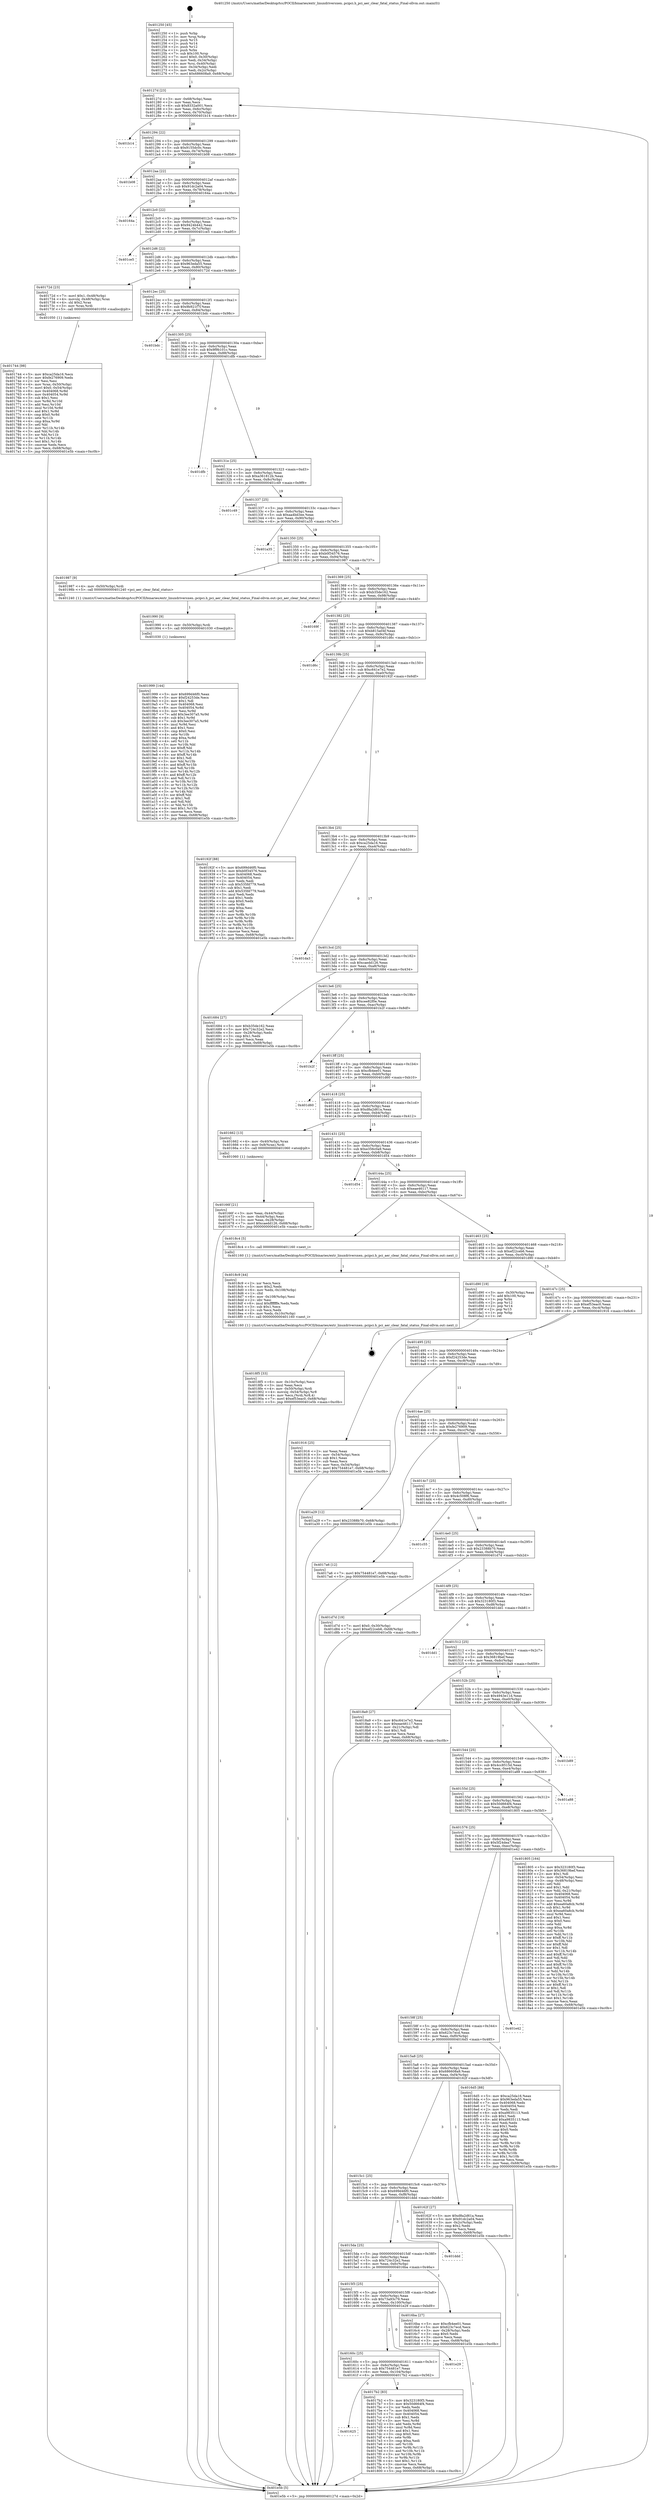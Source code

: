 digraph "0x401250" {
  label = "0x401250 (/mnt/c/Users/mathe/Desktop/tcc/POCII/binaries/extr_linuxdriversxen..pcipci.h_pci_aer_clear_fatal_status_Final-ollvm.out::main(0))"
  labelloc = "t"
  node[shape=record]

  Entry [label="",width=0.3,height=0.3,shape=circle,fillcolor=black,style=filled]
  "0x40127d" [label="{
     0x40127d [23]\l
     | [instrs]\l
     &nbsp;&nbsp;0x40127d \<+3\>: mov -0x68(%rbp),%eax\l
     &nbsp;&nbsp;0x401280 \<+2\>: mov %eax,%ecx\l
     &nbsp;&nbsp;0x401282 \<+6\>: sub $0x8332a001,%ecx\l
     &nbsp;&nbsp;0x401288 \<+3\>: mov %eax,-0x6c(%rbp)\l
     &nbsp;&nbsp;0x40128b \<+3\>: mov %ecx,-0x70(%rbp)\l
     &nbsp;&nbsp;0x40128e \<+6\>: je 0000000000401b14 \<main+0x8c4\>\l
  }"]
  "0x401b14" [label="{
     0x401b14\l
  }", style=dashed]
  "0x401294" [label="{
     0x401294 [22]\l
     | [instrs]\l
     &nbsp;&nbsp;0x401294 \<+5\>: jmp 0000000000401299 \<main+0x49\>\l
     &nbsp;&nbsp;0x401299 \<+3\>: mov -0x6c(%rbp),%eax\l
     &nbsp;&nbsp;0x40129c \<+5\>: sub $0x9155dc0c,%eax\l
     &nbsp;&nbsp;0x4012a1 \<+3\>: mov %eax,-0x74(%rbp)\l
     &nbsp;&nbsp;0x4012a4 \<+6\>: je 0000000000401b08 \<main+0x8b8\>\l
  }"]
  Exit [label="",width=0.3,height=0.3,shape=circle,fillcolor=black,style=filled,peripheries=2]
  "0x401b08" [label="{
     0x401b08\l
  }", style=dashed]
  "0x4012aa" [label="{
     0x4012aa [22]\l
     | [instrs]\l
     &nbsp;&nbsp;0x4012aa \<+5\>: jmp 00000000004012af \<main+0x5f\>\l
     &nbsp;&nbsp;0x4012af \<+3\>: mov -0x6c(%rbp),%eax\l
     &nbsp;&nbsp;0x4012b2 \<+5\>: sub $0x91dc2a04,%eax\l
     &nbsp;&nbsp;0x4012b7 \<+3\>: mov %eax,-0x78(%rbp)\l
     &nbsp;&nbsp;0x4012ba \<+6\>: je 000000000040164a \<main+0x3fa\>\l
  }"]
  "0x401999" [label="{
     0x401999 [144]\l
     | [instrs]\l
     &nbsp;&nbsp;0x401999 \<+5\>: mov $0x699d46f0,%eax\l
     &nbsp;&nbsp;0x40199e \<+5\>: mov $0xf24253de,%ecx\l
     &nbsp;&nbsp;0x4019a3 \<+2\>: mov $0x1,%dl\l
     &nbsp;&nbsp;0x4019a5 \<+7\>: mov 0x404068,%esi\l
     &nbsp;&nbsp;0x4019ac \<+8\>: mov 0x404054,%r8d\l
     &nbsp;&nbsp;0x4019b4 \<+3\>: mov %esi,%r9d\l
     &nbsp;&nbsp;0x4019b7 \<+7\>: add $0x3ee307a5,%r9d\l
     &nbsp;&nbsp;0x4019be \<+4\>: sub $0x1,%r9d\l
     &nbsp;&nbsp;0x4019c2 \<+7\>: sub $0x3ee307a5,%r9d\l
     &nbsp;&nbsp;0x4019c9 \<+4\>: imul %r9d,%esi\l
     &nbsp;&nbsp;0x4019cd \<+3\>: and $0x1,%esi\l
     &nbsp;&nbsp;0x4019d0 \<+3\>: cmp $0x0,%esi\l
     &nbsp;&nbsp;0x4019d3 \<+4\>: sete %r10b\l
     &nbsp;&nbsp;0x4019d7 \<+4\>: cmp $0xa,%r8d\l
     &nbsp;&nbsp;0x4019db \<+4\>: setl %r11b\l
     &nbsp;&nbsp;0x4019df \<+3\>: mov %r10b,%bl\l
     &nbsp;&nbsp;0x4019e2 \<+3\>: xor $0xff,%bl\l
     &nbsp;&nbsp;0x4019e5 \<+3\>: mov %r11b,%r14b\l
     &nbsp;&nbsp;0x4019e8 \<+4\>: xor $0xff,%r14b\l
     &nbsp;&nbsp;0x4019ec \<+3\>: xor $0x1,%dl\l
     &nbsp;&nbsp;0x4019ef \<+3\>: mov %bl,%r15b\l
     &nbsp;&nbsp;0x4019f2 \<+4\>: and $0xff,%r15b\l
     &nbsp;&nbsp;0x4019f6 \<+3\>: and %dl,%r10b\l
     &nbsp;&nbsp;0x4019f9 \<+3\>: mov %r14b,%r12b\l
     &nbsp;&nbsp;0x4019fc \<+4\>: and $0xff,%r12b\l
     &nbsp;&nbsp;0x401a00 \<+3\>: and %dl,%r11b\l
     &nbsp;&nbsp;0x401a03 \<+3\>: or %r10b,%r15b\l
     &nbsp;&nbsp;0x401a06 \<+3\>: or %r11b,%r12b\l
     &nbsp;&nbsp;0x401a09 \<+3\>: xor %r12b,%r15b\l
     &nbsp;&nbsp;0x401a0c \<+3\>: or %r14b,%bl\l
     &nbsp;&nbsp;0x401a0f \<+3\>: xor $0xff,%bl\l
     &nbsp;&nbsp;0x401a12 \<+3\>: or $0x1,%dl\l
     &nbsp;&nbsp;0x401a15 \<+2\>: and %dl,%bl\l
     &nbsp;&nbsp;0x401a17 \<+3\>: or %bl,%r15b\l
     &nbsp;&nbsp;0x401a1a \<+4\>: test $0x1,%r15b\l
     &nbsp;&nbsp;0x401a1e \<+3\>: cmovne %ecx,%eax\l
     &nbsp;&nbsp;0x401a21 \<+3\>: mov %eax,-0x68(%rbp)\l
     &nbsp;&nbsp;0x401a24 \<+5\>: jmp 0000000000401e5b \<main+0xc0b\>\l
  }"]
  "0x40164a" [label="{
     0x40164a\l
  }", style=dashed]
  "0x4012c0" [label="{
     0x4012c0 [22]\l
     | [instrs]\l
     &nbsp;&nbsp;0x4012c0 \<+5\>: jmp 00000000004012c5 \<main+0x75\>\l
     &nbsp;&nbsp;0x4012c5 \<+3\>: mov -0x6c(%rbp),%eax\l
     &nbsp;&nbsp;0x4012c8 \<+5\>: sub $0x9424b442,%eax\l
     &nbsp;&nbsp;0x4012cd \<+3\>: mov %eax,-0x7c(%rbp)\l
     &nbsp;&nbsp;0x4012d0 \<+6\>: je 0000000000401ce5 \<main+0xa95\>\l
  }"]
  "0x401990" [label="{
     0x401990 [9]\l
     | [instrs]\l
     &nbsp;&nbsp;0x401990 \<+4\>: mov -0x50(%rbp),%rdi\l
     &nbsp;&nbsp;0x401994 \<+5\>: call 0000000000401030 \<free@plt\>\l
     | [calls]\l
     &nbsp;&nbsp;0x401030 \{1\} (unknown)\l
  }"]
  "0x401ce5" [label="{
     0x401ce5\l
  }", style=dashed]
  "0x4012d6" [label="{
     0x4012d6 [22]\l
     | [instrs]\l
     &nbsp;&nbsp;0x4012d6 \<+5\>: jmp 00000000004012db \<main+0x8b\>\l
     &nbsp;&nbsp;0x4012db \<+3\>: mov -0x6c(%rbp),%eax\l
     &nbsp;&nbsp;0x4012de \<+5\>: sub $0x963eda55,%eax\l
     &nbsp;&nbsp;0x4012e3 \<+3\>: mov %eax,-0x80(%rbp)\l
     &nbsp;&nbsp;0x4012e6 \<+6\>: je 000000000040172d \<main+0x4dd\>\l
  }"]
  "0x4018f5" [label="{
     0x4018f5 [33]\l
     | [instrs]\l
     &nbsp;&nbsp;0x4018f5 \<+6\>: mov -0x10c(%rbp),%ecx\l
     &nbsp;&nbsp;0x4018fb \<+3\>: imul %eax,%ecx\l
     &nbsp;&nbsp;0x4018fe \<+4\>: mov -0x50(%rbp),%rdi\l
     &nbsp;&nbsp;0x401902 \<+4\>: movslq -0x54(%rbp),%r8\l
     &nbsp;&nbsp;0x401906 \<+4\>: mov %ecx,(%rdi,%r8,4)\l
     &nbsp;&nbsp;0x40190a \<+7\>: movl $0xef53eac0,-0x68(%rbp)\l
     &nbsp;&nbsp;0x401911 \<+5\>: jmp 0000000000401e5b \<main+0xc0b\>\l
  }"]
  "0x40172d" [label="{
     0x40172d [23]\l
     | [instrs]\l
     &nbsp;&nbsp;0x40172d \<+7\>: movl $0x1,-0x48(%rbp)\l
     &nbsp;&nbsp;0x401734 \<+4\>: movslq -0x48(%rbp),%rax\l
     &nbsp;&nbsp;0x401738 \<+4\>: shl $0x2,%rax\l
     &nbsp;&nbsp;0x40173c \<+3\>: mov %rax,%rdi\l
     &nbsp;&nbsp;0x40173f \<+5\>: call 0000000000401050 \<malloc@plt\>\l
     | [calls]\l
     &nbsp;&nbsp;0x401050 \{1\} (unknown)\l
  }"]
  "0x4012ec" [label="{
     0x4012ec [25]\l
     | [instrs]\l
     &nbsp;&nbsp;0x4012ec \<+5\>: jmp 00000000004012f1 \<main+0xa1\>\l
     &nbsp;&nbsp;0x4012f1 \<+3\>: mov -0x6c(%rbp),%eax\l
     &nbsp;&nbsp;0x4012f4 \<+5\>: sub $0x9b921f7f,%eax\l
     &nbsp;&nbsp;0x4012f9 \<+6\>: mov %eax,-0x84(%rbp)\l
     &nbsp;&nbsp;0x4012ff \<+6\>: je 0000000000401bdc \<main+0x98c\>\l
  }"]
  "0x4018c9" [label="{
     0x4018c9 [44]\l
     | [instrs]\l
     &nbsp;&nbsp;0x4018c9 \<+2\>: xor %ecx,%ecx\l
     &nbsp;&nbsp;0x4018cb \<+5\>: mov $0x2,%edx\l
     &nbsp;&nbsp;0x4018d0 \<+6\>: mov %edx,-0x108(%rbp)\l
     &nbsp;&nbsp;0x4018d6 \<+1\>: cltd\l
     &nbsp;&nbsp;0x4018d7 \<+6\>: mov -0x108(%rbp),%esi\l
     &nbsp;&nbsp;0x4018dd \<+2\>: idiv %esi\l
     &nbsp;&nbsp;0x4018df \<+6\>: imul $0xfffffffe,%edx,%edx\l
     &nbsp;&nbsp;0x4018e5 \<+3\>: sub $0x1,%ecx\l
     &nbsp;&nbsp;0x4018e8 \<+2\>: sub %ecx,%edx\l
     &nbsp;&nbsp;0x4018ea \<+6\>: mov %edx,-0x10c(%rbp)\l
     &nbsp;&nbsp;0x4018f0 \<+5\>: call 0000000000401160 \<next_i\>\l
     | [calls]\l
     &nbsp;&nbsp;0x401160 \{1\} (/mnt/c/Users/mathe/Desktop/tcc/POCII/binaries/extr_linuxdriversxen..pcipci.h_pci_aer_clear_fatal_status_Final-ollvm.out::next_i)\l
  }"]
  "0x401bdc" [label="{
     0x401bdc\l
  }", style=dashed]
  "0x401305" [label="{
     0x401305 [25]\l
     | [instrs]\l
     &nbsp;&nbsp;0x401305 \<+5\>: jmp 000000000040130a \<main+0xba\>\l
     &nbsp;&nbsp;0x40130a \<+3\>: mov -0x6c(%rbp),%eax\l
     &nbsp;&nbsp;0x40130d \<+5\>: sub $0x9f9b101c,%eax\l
     &nbsp;&nbsp;0x401312 \<+6\>: mov %eax,-0x88(%rbp)\l
     &nbsp;&nbsp;0x401318 \<+6\>: je 0000000000401dfb \<main+0xbab\>\l
  }"]
  "0x401625" [label="{
     0x401625\l
  }", style=dashed]
  "0x401dfb" [label="{
     0x401dfb\l
  }", style=dashed]
  "0x40131e" [label="{
     0x40131e [25]\l
     | [instrs]\l
     &nbsp;&nbsp;0x40131e \<+5\>: jmp 0000000000401323 \<main+0xd3\>\l
     &nbsp;&nbsp;0x401323 \<+3\>: mov -0x6c(%rbp),%eax\l
     &nbsp;&nbsp;0x401326 \<+5\>: sub $0xa361812b,%eax\l
     &nbsp;&nbsp;0x40132b \<+6\>: mov %eax,-0x8c(%rbp)\l
     &nbsp;&nbsp;0x401331 \<+6\>: je 0000000000401c49 \<main+0x9f9\>\l
  }"]
  "0x4017b2" [label="{
     0x4017b2 [83]\l
     | [instrs]\l
     &nbsp;&nbsp;0x4017b2 \<+5\>: mov $0x323180f3,%eax\l
     &nbsp;&nbsp;0x4017b7 \<+5\>: mov $0x50d664f4,%ecx\l
     &nbsp;&nbsp;0x4017bc \<+2\>: xor %edx,%edx\l
     &nbsp;&nbsp;0x4017be \<+7\>: mov 0x404068,%esi\l
     &nbsp;&nbsp;0x4017c5 \<+7\>: mov 0x404054,%edi\l
     &nbsp;&nbsp;0x4017cc \<+3\>: sub $0x1,%edx\l
     &nbsp;&nbsp;0x4017cf \<+3\>: mov %esi,%r8d\l
     &nbsp;&nbsp;0x4017d2 \<+3\>: add %edx,%r8d\l
     &nbsp;&nbsp;0x4017d5 \<+4\>: imul %r8d,%esi\l
     &nbsp;&nbsp;0x4017d9 \<+3\>: and $0x1,%esi\l
     &nbsp;&nbsp;0x4017dc \<+3\>: cmp $0x0,%esi\l
     &nbsp;&nbsp;0x4017df \<+4\>: sete %r9b\l
     &nbsp;&nbsp;0x4017e3 \<+3\>: cmp $0xa,%edi\l
     &nbsp;&nbsp;0x4017e6 \<+4\>: setl %r10b\l
     &nbsp;&nbsp;0x4017ea \<+3\>: mov %r9b,%r11b\l
     &nbsp;&nbsp;0x4017ed \<+3\>: and %r10b,%r11b\l
     &nbsp;&nbsp;0x4017f0 \<+3\>: xor %r10b,%r9b\l
     &nbsp;&nbsp;0x4017f3 \<+3\>: or %r9b,%r11b\l
     &nbsp;&nbsp;0x4017f6 \<+4\>: test $0x1,%r11b\l
     &nbsp;&nbsp;0x4017fa \<+3\>: cmovne %ecx,%eax\l
     &nbsp;&nbsp;0x4017fd \<+3\>: mov %eax,-0x68(%rbp)\l
     &nbsp;&nbsp;0x401800 \<+5\>: jmp 0000000000401e5b \<main+0xc0b\>\l
  }"]
  "0x401c49" [label="{
     0x401c49\l
  }", style=dashed]
  "0x401337" [label="{
     0x401337 [25]\l
     | [instrs]\l
     &nbsp;&nbsp;0x401337 \<+5\>: jmp 000000000040133c \<main+0xec\>\l
     &nbsp;&nbsp;0x40133c \<+3\>: mov -0x6c(%rbp),%eax\l
     &nbsp;&nbsp;0x40133f \<+5\>: sub $0xaa4bd3ee,%eax\l
     &nbsp;&nbsp;0x401344 \<+6\>: mov %eax,-0x90(%rbp)\l
     &nbsp;&nbsp;0x40134a \<+6\>: je 0000000000401a35 \<main+0x7e5\>\l
  }"]
  "0x40160c" [label="{
     0x40160c [25]\l
     | [instrs]\l
     &nbsp;&nbsp;0x40160c \<+5\>: jmp 0000000000401611 \<main+0x3c1\>\l
     &nbsp;&nbsp;0x401611 \<+3\>: mov -0x6c(%rbp),%eax\l
     &nbsp;&nbsp;0x401614 \<+5\>: sub $0x754481e7,%eax\l
     &nbsp;&nbsp;0x401619 \<+6\>: mov %eax,-0x104(%rbp)\l
     &nbsp;&nbsp;0x40161f \<+6\>: je 00000000004017b2 \<main+0x562\>\l
  }"]
  "0x401a35" [label="{
     0x401a35\l
  }", style=dashed]
  "0x401350" [label="{
     0x401350 [25]\l
     | [instrs]\l
     &nbsp;&nbsp;0x401350 \<+5\>: jmp 0000000000401355 \<main+0x105\>\l
     &nbsp;&nbsp;0x401355 \<+3\>: mov -0x6c(%rbp),%eax\l
     &nbsp;&nbsp;0x401358 \<+5\>: sub $0xb0f34576,%eax\l
     &nbsp;&nbsp;0x40135d \<+6\>: mov %eax,-0x94(%rbp)\l
     &nbsp;&nbsp;0x401363 \<+6\>: je 0000000000401987 \<main+0x737\>\l
  }"]
  "0x401e29" [label="{
     0x401e29\l
  }", style=dashed]
  "0x401987" [label="{
     0x401987 [9]\l
     | [instrs]\l
     &nbsp;&nbsp;0x401987 \<+4\>: mov -0x50(%rbp),%rdi\l
     &nbsp;&nbsp;0x40198b \<+5\>: call 0000000000401240 \<pci_aer_clear_fatal_status\>\l
     | [calls]\l
     &nbsp;&nbsp;0x401240 \{1\} (/mnt/c/Users/mathe/Desktop/tcc/POCII/binaries/extr_linuxdriversxen..pcipci.h_pci_aer_clear_fatal_status_Final-ollvm.out::pci_aer_clear_fatal_status)\l
  }"]
  "0x401369" [label="{
     0x401369 [25]\l
     | [instrs]\l
     &nbsp;&nbsp;0x401369 \<+5\>: jmp 000000000040136e \<main+0x11e\>\l
     &nbsp;&nbsp;0x40136e \<+3\>: mov -0x6c(%rbp),%eax\l
     &nbsp;&nbsp;0x401371 \<+5\>: sub $0xb35de162,%eax\l
     &nbsp;&nbsp;0x401376 \<+6\>: mov %eax,-0x98(%rbp)\l
     &nbsp;&nbsp;0x40137c \<+6\>: je 000000000040169f \<main+0x44f\>\l
  }"]
  "0x401744" [label="{
     0x401744 [98]\l
     | [instrs]\l
     &nbsp;&nbsp;0x401744 \<+5\>: mov $0xca25da16,%ecx\l
     &nbsp;&nbsp;0x401749 \<+5\>: mov $0xfe276909,%edx\l
     &nbsp;&nbsp;0x40174e \<+2\>: xor %esi,%esi\l
     &nbsp;&nbsp;0x401750 \<+4\>: mov %rax,-0x50(%rbp)\l
     &nbsp;&nbsp;0x401754 \<+7\>: movl $0x0,-0x54(%rbp)\l
     &nbsp;&nbsp;0x40175b \<+8\>: mov 0x404068,%r8d\l
     &nbsp;&nbsp;0x401763 \<+8\>: mov 0x404054,%r9d\l
     &nbsp;&nbsp;0x40176b \<+3\>: sub $0x1,%esi\l
     &nbsp;&nbsp;0x40176e \<+3\>: mov %r8d,%r10d\l
     &nbsp;&nbsp;0x401771 \<+3\>: add %esi,%r10d\l
     &nbsp;&nbsp;0x401774 \<+4\>: imul %r10d,%r8d\l
     &nbsp;&nbsp;0x401778 \<+4\>: and $0x1,%r8d\l
     &nbsp;&nbsp;0x40177c \<+4\>: cmp $0x0,%r8d\l
     &nbsp;&nbsp;0x401780 \<+4\>: sete %r11b\l
     &nbsp;&nbsp;0x401784 \<+4\>: cmp $0xa,%r9d\l
     &nbsp;&nbsp;0x401788 \<+3\>: setl %bl\l
     &nbsp;&nbsp;0x40178b \<+3\>: mov %r11b,%r14b\l
     &nbsp;&nbsp;0x40178e \<+3\>: and %bl,%r14b\l
     &nbsp;&nbsp;0x401791 \<+3\>: xor %bl,%r11b\l
     &nbsp;&nbsp;0x401794 \<+3\>: or %r11b,%r14b\l
     &nbsp;&nbsp;0x401797 \<+4\>: test $0x1,%r14b\l
     &nbsp;&nbsp;0x40179b \<+3\>: cmovne %edx,%ecx\l
     &nbsp;&nbsp;0x40179e \<+3\>: mov %ecx,-0x68(%rbp)\l
     &nbsp;&nbsp;0x4017a1 \<+5\>: jmp 0000000000401e5b \<main+0xc0b\>\l
  }"]
  "0x40169f" [label="{
     0x40169f\l
  }", style=dashed]
  "0x401382" [label="{
     0x401382 [25]\l
     | [instrs]\l
     &nbsp;&nbsp;0x401382 \<+5\>: jmp 0000000000401387 \<main+0x137\>\l
     &nbsp;&nbsp;0x401387 \<+3\>: mov -0x6c(%rbp),%eax\l
     &nbsp;&nbsp;0x40138a \<+5\>: sub $0xb815a04f,%eax\l
     &nbsp;&nbsp;0x40138f \<+6\>: mov %eax,-0x9c(%rbp)\l
     &nbsp;&nbsp;0x401395 \<+6\>: je 0000000000401d6c \<main+0xb1c\>\l
  }"]
  "0x4015f3" [label="{
     0x4015f3 [25]\l
     | [instrs]\l
     &nbsp;&nbsp;0x4015f3 \<+5\>: jmp 00000000004015f8 \<main+0x3a8\>\l
     &nbsp;&nbsp;0x4015f8 \<+3\>: mov -0x6c(%rbp),%eax\l
     &nbsp;&nbsp;0x4015fb \<+5\>: sub $0x73a93c79,%eax\l
     &nbsp;&nbsp;0x401600 \<+6\>: mov %eax,-0x100(%rbp)\l
     &nbsp;&nbsp;0x401606 \<+6\>: je 0000000000401e29 \<main+0xbd9\>\l
  }"]
  "0x401d6c" [label="{
     0x401d6c\l
  }", style=dashed]
  "0x40139b" [label="{
     0x40139b [25]\l
     | [instrs]\l
     &nbsp;&nbsp;0x40139b \<+5\>: jmp 00000000004013a0 \<main+0x150\>\l
     &nbsp;&nbsp;0x4013a0 \<+3\>: mov -0x6c(%rbp),%eax\l
     &nbsp;&nbsp;0x4013a3 \<+5\>: sub $0xc641e7e2,%eax\l
     &nbsp;&nbsp;0x4013a8 \<+6\>: mov %eax,-0xa0(%rbp)\l
     &nbsp;&nbsp;0x4013ae \<+6\>: je 000000000040192f \<main+0x6df\>\l
  }"]
  "0x4016ba" [label="{
     0x4016ba [27]\l
     | [instrs]\l
     &nbsp;&nbsp;0x4016ba \<+5\>: mov $0xcfb4ee01,%eax\l
     &nbsp;&nbsp;0x4016bf \<+5\>: mov $0x623c7ecd,%ecx\l
     &nbsp;&nbsp;0x4016c4 \<+3\>: mov -0x28(%rbp),%edx\l
     &nbsp;&nbsp;0x4016c7 \<+3\>: cmp $0x0,%edx\l
     &nbsp;&nbsp;0x4016ca \<+3\>: cmove %ecx,%eax\l
     &nbsp;&nbsp;0x4016cd \<+3\>: mov %eax,-0x68(%rbp)\l
     &nbsp;&nbsp;0x4016d0 \<+5\>: jmp 0000000000401e5b \<main+0xc0b\>\l
  }"]
  "0x40192f" [label="{
     0x40192f [88]\l
     | [instrs]\l
     &nbsp;&nbsp;0x40192f \<+5\>: mov $0x699d46f0,%eax\l
     &nbsp;&nbsp;0x401934 \<+5\>: mov $0xb0f34576,%ecx\l
     &nbsp;&nbsp;0x401939 \<+7\>: mov 0x404068,%edx\l
     &nbsp;&nbsp;0x401940 \<+7\>: mov 0x404054,%esi\l
     &nbsp;&nbsp;0x401947 \<+2\>: mov %edx,%edi\l
     &nbsp;&nbsp;0x401949 \<+6\>: sub $0x535fd779,%edi\l
     &nbsp;&nbsp;0x40194f \<+3\>: sub $0x1,%edi\l
     &nbsp;&nbsp;0x401952 \<+6\>: add $0x535fd779,%edi\l
     &nbsp;&nbsp;0x401958 \<+3\>: imul %edi,%edx\l
     &nbsp;&nbsp;0x40195b \<+3\>: and $0x1,%edx\l
     &nbsp;&nbsp;0x40195e \<+3\>: cmp $0x0,%edx\l
     &nbsp;&nbsp;0x401961 \<+4\>: sete %r8b\l
     &nbsp;&nbsp;0x401965 \<+3\>: cmp $0xa,%esi\l
     &nbsp;&nbsp;0x401968 \<+4\>: setl %r9b\l
     &nbsp;&nbsp;0x40196c \<+3\>: mov %r8b,%r10b\l
     &nbsp;&nbsp;0x40196f \<+3\>: and %r9b,%r10b\l
     &nbsp;&nbsp;0x401972 \<+3\>: xor %r9b,%r8b\l
     &nbsp;&nbsp;0x401975 \<+3\>: or %r8b,%r10b\l
     &nbsp;&nbsp;0x401978 \<+4\>: test $0x1,%r10b\l
     &nbsp;&nbsp;0x40197c \<+3\>: cmovne %ecx,%eax\l
     &nbsp;&nbsp;0x40197f \<+3\>: mov %eax,-0x68(%rbp)\l
     &nbsp;&nbsp;0x401982 \<+5\>: jmp 0000000000401e5b \<main+0xc0b\>\l
  }"]
  "0x4013b4" [label="{
     0x4013b4 [25]\l
     | [instrs]\l
     &nbsp;&nbsp;0x4013b4 \<+5\>: jmp 00000000004013b9 \<main+0x169\>\l
     &nbsp;&nbsp;0x4013b9 \<+3\>: mov -0x6c(%rbp),%eax\l
     &nbsp;&nbsp;0x4013bc \<+5\>: sub $0xca25da16,%eax\l
     &nbsp;&nbsp;0x4013c1 \<+6\>: mov %eax,-0xa4(%rbp)\l
     &nbsp;&nbsp;0x4013c7 \<+6\>: je 0000000000401da3 \<main+0xb53\>\l
  }"]
  "0x4015da" [label="{
     0x4015da [25]\l
     | [instrs]\l
     &nbsp;&nbsp;0x4015da \<+5\>: jmp 00000000004015df \<main+0x38f\>\l
     &nbsp;&nbsp;0x4015df \<+3\>: mov -0x6c(%rbp),%eax\l
     &nbsp;&nbsp;0x4015e2 \<+5\>: sub $0x724c32e2,%eax\l
     &nbsp;&nbsp;0x4015e7 \<+6\>: mov %eax,-0xfc(%rbp)\l
     &nbsp;&nbsp;0x4015ed \<+6\>: je 00000000004016ba \<main+0x46a\>\l
  }"]
  "0x401da3" [label="{
     0x401da3\l
  }", style=dashed]
  "0x4013cd" [label="{
     0x4013cd [25]\l
     | [instrs]\l
     &nbsp;&nbsp;0x4013cd \<+5\>: jmp 00000000004013d2 \<main+0x182\>\l
     &nbsp;&nbsp;0x4013d2 \<+3\>: mov -0x6c(%rbp),%eax\l
     &nbsp;&nbsp;0x4013d5 \<+5\>: sub $0xcaedd126,%eax\l
     &nbsp;&nbsp;0x4013da \<+6\>: mov %eax,-0xa8(%rbp)\l
     &nbsp;&nbsp;0x4013e0 \<+6\>: je 0000000000401684 \<main+0x434\>\l
  }"]
  "0x401ddd" [label="{
     0x401ddd\l
  }", style=dashed]
  "0x401684" [label="{
     0x401684 [27]\l
     | [instrs]\l
     &nbsp;&nbsp;0x401684 \<+5\>: mov $0xb35de162,%eax\l
     &nbsp;&nbsp;0x401689 \<+5\>: mov $0x724c32e2,%ecx\l
     &nbsp;&nbsp;0x40168e \<+3\>: mov -0x28(%rbp),%edx\l
     &nbsp;&nbsp;0x401691 \<+3\>: cmp $0x1,%edx\l
     &nbsp;&nbsp;0x401694 \<+3\>: cmovl %ecx,%eax\l
     &nbsp;&nbsp;0x401697 \<+3\>: mov %eax,-0x68(%rbp)\l
     &nbsp;&nbsp;0x40169a \<+5\>: jmp 0000000000401e5b \<main+0xc0b\>\l
  }"]
  "0x4013e6" [label="{
     0x4013e6 [25]\l
     | [instrs]\l
     &nbsp;&nbsp;0x4013e6 \<+5\>: jmp 00000000004013eb \<main+0x19b\>\l
     &nbsp;&nbsp;0x4013eb \<+3\>: mov -0x6c(%rbp),%eax\l
     &nbsp;&nbsp;0x4013ee \<+5\>: sub $0xcee82f0e,%eax\l
     &nbsp;&nbsp;0x4013f3 \<+6\>: mov %eax,-0xac(%rbp)\l
     &nbsp;&nbsp;0x4013f9 \<+6\>: je 0000000000401b2f \<main+0x8df\>\l
  }"]
  "0x40166f" [label="{
     0x40166f [21]\l
     | [instrs]\l
     &nbsp;&nbsp;0x40166f \<+3\>: mov %eax,-0x44(%rbp)\l
     &nbsp;&nbsp;0x401672 \<+3\>: mov -0x44(%rbp),%eax\l
     &nbsp;&nbsp;0x401675 \<+3\>: mov %eax,-0x28(%rbp)\l
     &nbsp;&nbsp;0x401678 \<+7\>: movl $0xcaedd126,-0x68(%rbp)\l
     &nbsp;&nbsp;0x40167f \<+5\>: jmp 0000000000401e5b \<main+0xc0b\>\l
  }"]
  "0x401b2f" [label="{
     0x401b2f\l
  }", style=dashed]
  "0x4013ff" [label="{
     0x4013ff [25]\l
     | [instrs]\l
     &nbsp;&nbsp;0x4013ff \<+5\>: jmp 0000000000401404 \<main+0x1b4\>\l
     &nbsp;&nbsp;0x401404 \<+3\>: mov -0x6c(%rbp),%eax\l
     &nbsp;&nbsp;0x401407 \<+5\>: sub $0xcfb4ee01,%eax\l
     &nbsp;&nbsp;0x40140c \<+6\>: mov %eax,-0xb0(%rbp)\l
     &nbsp;&nbsp;0x401412 \<+6\>: je 0000000000401d60 \<main+0xb10\>\l
  }"]
  "0x401250" [label="{
     0x401250 [45]\l
     | [instrs]\l
     &nbsp;&nbsp;0x401250 \<+1\>: push %rbp\l
     &nbsp;&nbsp;0x401251 \<+3\>: mov %rsp,%rbp\l
     &nbsp;&nbsp;0x401254 \<+2\>: push %r15\l
     &nbsp;&nbsp;0x401256 \<+2\>: push %r14\l
     &nbsp;&nbsp;0x401258 \<+2\>: push %r12\l
     &nbsp;&nbsp;0x40125a \<+1\>: push %rbx\l
     &nbsp;&nbsp;0x40125b \<+7\>: sub $0x100,%rsp\l
     &nbsp;&nbsp;0x401262 \<+7\>: movl $0x0,-0x30(%rbp)\l
     &nbsp;&nbsp;0x401269 \<+3\>: mov %edi,-0x34(%rbp)\l
     &nbsp;&nbsp;0x40126c \<+4\>: mov %rsi,-0x40(%rbp)\l
     &nbsp;&nbsp;0x401270 \<+3\>: mov -0x34(%rbp),%edi\l
     &nbsp;&nbsp;0x401273 \<+3\>: mov %edi,-0x2c(%rbp)\l
     &nbsp;&nbsp;0x401276 \<+7\>: movl $0x686608a9,-0x68(%rbp)\l
  }"]
  "0x401d60" [label="{
     0x401d60\l
  }", style=dashed]
  "0x401418" [label="{
     0x401418 [25]\l
     | [instrs]\l
     &nbsp;&nbsp;0x401418 \<+5\>: jmp 000000000040141d \<main+0x1cd\>\l
     &nbsp;&nbsp;0x40141d \<+3\>: mov -0x6c(%rbp),%eax\l
     &nbsp;&nbsp;0x401420 \<+5\>: sub $0xd8a2d61a,%eax\l
     &nbsp;&nbsp;0x401425 \<+6\>: mov %eax,-0xb4(%rbp)\l
     &nbsp;&nbsp;0x40142b \<+6\>: je 0000000000401662 \<main+0x412\>\l
  }"]
  "0x401e5b" [label="{
     0x401e5b [5]\l
     | [instrs]\l
     &nbsp;&nbsp;0x401e5b \<+5\>: jmp 000000000040127d \<main+0x2d\>\l
  }"]
  "0x401662" [label="{
     0x401662 [13]\l
     | [instrs]\l
     &nbsp;&nbsp;0x401662 \<+4\>: mov -0x40(%rbp),%rax\l
     &nbsp;&nbsp;0x401666 \<+4\>: mov 0x8(%rax),%rdi\l
     &nbsp;&nbsp;0x40166a \<+5\>: call 0000000000401060 \<atoi@plt\>\l
     | [calls]\l
     &nbsp;&nbsp;0x401060 \{1\} (unknown)\l
  }"]
  "0x401431" [label="{
     0x401431 [25]\l
     | [instrs]\l
     &nbsp;&nbsp;0x401431 \<+5\>: jmp 0000000000401436 \<main+0x1e6\>\l
     &nbsp;&nbsp;0x401436 \<+3\>: mov -0x6c(%rbp),%eax\l
     &nbsp;&nbsp;0x401439 \<+5\>: sub $0xe356c0a9,%eax\l
     &nbsp;&nbsp;0x40143e \<+6\>: mov %eax,-0xb8(%rbp)\l
     &nbsp;&nbsp;0x401444 \<+6\>: je 0000000000401d54 \<main+0xb04\>\l
  }"]
  "0x4015c1" [label="{
     0x4015c1 [25]\l
     | [instrs]\l
     &nbsp;&nbsp;0x4015c1 \<+5\>: jmp 00000000004015c6 \<main+0x376\>\l
     &nbsp;&nbsp;0x4015c6 \<+3\>: mov -0x6c(%rbp),%eax\l
     &nbsp;&nbsp;0x4015c9 \<+5\>: sub $0x699d46f0,%eax\l
     &nbsp;&nbsp;0x4015ce \<+6\>: mov %eax,-0xf8(%rbp)\l
     &nbsp;&nbsp;0x4015d4 \<+6\>: je 0000000000401ddd \<main+0xb8d\>\l
  }"]
  "0x401d54" [label="{
     0x401d54\l
  }", style=dashed]
  "0x40144a" [label="{
     0x40144a [25]\l
     | [instrs]\l
     &nbsp;&nbsp;0x40144a \<+5\>: jmp 000000000040144f \<main+0x1ff\>\l
     &nbsp;&nbsp;0x40144f \<+3\>: mov -0x6c(%rbp),%eax\l
     &nbsp;&nbsp;0x401452 \<+5\>: sub $0xeae46117,%eax\l
     &nbsp;&nbsp;0x401457 \<+6\>: mov %eax,-0xbc(%rbp)\l
     &nbsp;&nbsp;0x40145d \<+6\>: je 00000000004018c4 \<main+0x674\>\l
  }"]
  "0x40162f" [label="{
     0x40162f [27]\l
     | [instrs]\l
     &nbsp;&nbsp;0x40162f \<+5\>: mov $0xd8a2d61a,%eax\l
     &nbsp;&nbsp;0x401634 \<+5\>: mov $0x91dc2a04,%ecx\l
     &nbsp;&nbsp;0x401639 \<+3\>: mov -0x2c(%rbp),%edx\l
     &nbsp;&nbsp;0x40163c \<+3\>: cmp $0x2,%edx\l
     &nbsp;&nbsp;0x40163f \<+3\>: cmovne %ecx,%eax\l
     &nbsp;&nbsp;0x401642 \<+3\>: mov %eax,-0x68(%rbp)\l
     &nbsp;&nbsp;0x401645 \<+5\>: jmp 0000000000401e5b \<main+0xc0b\>\l
  }"]
  "0x4018c4" [label="{
     0x4018c4 [5]\l
     | [instrs]\l
     &nbsp;&nbsp;0x4018c4 \<+5\>: call 0000000000401160 \<next_i\>\l
     | [calls]\l
     &nbsp;&nbsp;0x401160 \{1\} (/mnt/c/Users/mathe/Desktop/tcc/POCII/binaries/extr_linuxdriversxen..pcipci.h_pci_aer_clear_fatal_status_Final-ollvm.out::next_i)\l
  }"]
  "0x401463" [label="{
     0x401463 [25]\l
     | [instrs]\l
     &nbsp;&nbsp;0x401463 \<+5\>: jmp 0000000000401468 \<main+0x218\>\l
     &nbsp;&nbsp;0x401468 \<+3\>: mov -0x6c(%rbp),%eax\l
     &nbsp;&nbsp;0x40146b \<+5\>: sub $0xef22ceb6,%eax\l
     &nbsp;&nbsp;0x401470 \<+6\>: mov %eax,-0xc0(%rbp)\l
     &nbsp;&nbsp;0x401476 \<+6\>: je 0000000000401d90 \<main+0xb40\>\l
  }"]
  "0x4015a8" [label="{
     0x4015a8 [25]\l
     | [instrs]\l
     &nbsp;&nbsp;0x4015a8 \<+5\>: jmp 00000000004015ad \<main+0x35d\>\l
     &nbsp;&nbsp;0x4015ad \<+3\>: mov -0x6c(%rbp),%eax\l
     &nbsp;&nbsp;0x4015b0 \<+5\>: sub $0x686608a9,%eax\l
     &nbsp;&nbsp;0x4015b5 \<+6\>: mov %eax,-0xf4(%rbp)\l
     &nbsp;&nbsp;0x4015bb \<+6\>: je 000000000040162f \<main+0x3df\>\l
  }"]
  "0x401d90" [label="{
     0x401d90 [19]\l
     | [instrs]\l
     &nbsp;&nbsp;0x401d90 \<+3\>: mov -0x30(%rbp),%eax\l
     &nbsp;&nbsp;0x401d93 \<+7\>: add $0x100,%rsp\l
     &nbsp;&nbsp;0x401d9a \<+1\>: pop %rbx\l
     &nbsp;&nbsp;0x401d9b \<+2\>: pop %r12\l
     &nbsp;&nbsp;0x401d9d \<+2\>: pop %r14\l
     &nbsp;&nbsp;0x401d9f \<+2\>: pop %r15\l
     &nbsp;&nbsp;0x401da1 \<+1\>: pop %rbp\l
     &nbsp;&nbsp;0x401da2 \<+1\>: ret\l
  }"]
  "0x40147c" [label="{
     0x40147c [25]\l
     | [instrs]\l
     &nbsp;&nbsp;0x40147c \<+5\>: jmp 0000000000401481 \<main+0x231\>\l
     &nbsp;&nbsp;0x401481 \<+3\>: mov -0x6c(%rbp),%eax\l
     &nbsp;&nbsp;0x401484 \<+5\>: sub $0xef53eac0,%eax\l
     &nbsp;&nbsp;0x401489 \<+6\>: mov %eax,-0xc4(%rbp)\l
     &nbsp;&nbsp;0x40148f \<+6\>: je 0000000000401916 \<main+0x6c6\>\l
  }"]
  "0x4016d5" [label="{
     0x4016d5 [88]\l
     | [instrs]\l
     &nbsp;&nbsp;0x4016d5 \<+5\>: mov $0xca25da16,%eax\l
     &nbsp;&nbsp;0x4016da \<+5\>: mov $0x963eda55,%ecx\l
     &nbsp;&nbsp;0x4016df \<+7\>: mov 0x404068,%edx\l
     &nbsp;&nbsp;0x4016e6 \<+7\>: mov 0x404054,%esi\l
     &nbsp;&nbsp;0x4016ed \<+2\>: mov %edx,%edi\l
     &nbsp;&nbsp;0x4016ef \<+6\>: sub $0xa9835113,%edi\l
     &nbsp;&nbsp;0x4016f5 \<+3\>: sub $0x1,%edi\l
     &nbsp;&nbsp;0x4016f8 \<+6\>: add $0xa9835113,%edi\l
     &nbsp;&nbsp;0x4016fe \<+3\>: imul %edi,%edx\l
     &nbsp;&nbsp;0x401701 \<+3\>: and $0x1,%edx\l
     &nbsp;&nbsp;0x401704 \<+3\>: cmp $0x0,%edx\l
     &nbsp;&nbsp;0x401707 \<+4\>: sete %r8b\l
     &nbsp;&nbsp;0x40170b \<+3\>: cmp $0xa,%esi\l
     &nbsp;&nbsp;0x40170e \<+4\>: setl %r9b\l
     &nbsp;&nbsp;0x401712 \<+3\>: mov %r8b,%r10b\l
     &nbsp;&nbsp;0x401715 \<+3\>: and %r9b,%r10b\l
     &nbsp;&nbsp;0x401718 \<+3\>: xor %r9b,%r8b\l
     &nbsp;&nbsp;0x40171b \<+3\>: or %r8b,%r10b\l
     &nbsp;&nbsp;0x40171e \<+4\>: test $0x1,%r10b\l
     &nbsp;&nbsp;0x401722 \<+3\>: cmovne %ecx,%eax\l
     &nbsp;&nbsp;0x401725 \<+3\>: mov %eax,-0x68(%rbp)\l
     &nbsp;&nbsp;0x401728 \<+5\>: jmp 0000000000401e5b \<main+0xc0b\>\l
  }"]
  "0x401916" [label="{
     0x401916 [25]\l
     | [instrs]\l
     &nbsp;&nbsp;0x401916 \<+2\>: xor %eax,%eax\l
     &nbsp;&nbsp;0x401918 \<+3\>: mov -0x54(%rbp),%ecx\l
     &nbsp;&nbsp;0x40191b \<+3\>: sub $0x1,%eax\l
     &nbsp;&nbsp;0x40191e \<+2\>: sub %eax,%ecx\l
     &nbsp;&nbsp;0x401920 \<+3\>: mov %ecx,-0x54(%rbp)\l
     &nbsp;&nbsp;0x401923 \<+7\>: movl $0x754481e7,-0x68(%rbp)\l
     &nbsp;&nbsp;0x40192a \<+5\>: jmp 0000000000401e5b \<main+0xc0b\>\l
  }"]
  "0x401495" [label="{
     0x401495 [25]\l
     | [instrs]\l
     &nbsp;&nbsp;0x401495 \<+5\>: jmp 000000000040149a \<main+0x24a\>\l
     &nbsp;&nbsp;0x40149a \<+3\>: mov -0x6c(%rbp),%eax\l
     &nbsp;&nbsp;0x40149d \<+5\>: sub $0xf24253de,%eax\l
     &nbsp;&nbsp;0x4014a2 \<+6\>: mov %eax,-0xc8(%rbp)\l
     &nbsp;&nbsp;0x4014a8 \<+6\>: je 0000000000401a29 \<main+0x7d9\>\l
  }"]
  "0x40158f" [label="{
     0x40158f [25]\l
     | [instrs]\l
     &nbsp;&nbsp;0x40158f \<+5\>: jmp 0000000000401594 \<main+0x344\>\l
     &nbsp;&nbsp;0x401594 \<+3\>: mov -0x6c(%rbp),%eax\l
     &nbsp;&nbsp;0x401597 \<+5\>: sub $0x623c7ecd,%eax\l
     &nbsp;&nbsp;0x40159c \<+6\>: mov %eax,-0xf0(%rbp)\l
     &nbsp;&nbsp;0x4015a2 \<+6\>: je 00000000004016d5 \<main+0x485\>\l
  }"]
  "0x401a29" [label="{
     0x401a29 [12]\l
     | [instrs]\l
     &nbsp;&nbsp;0x401a29 \<+7\>: movl $0x23388b70,-0x68(%rbp)\l
     &nbsp;&nbsp;0x401a30 \<+5\>: jmp 0000000000401e5b \<main+0xc0b\>\l
  }"]
  "0x4014ae" [label="{
     0x4014ae [25]\l
     | [instrs]\l
     &nbsp;&nbsp;0x4014ae \<+5\>: jmp 00000000004014b3 \<main+0x263\>\l
     &nbsp;&nbsp;0x4014b3 \<+3\>: mov -0x6c(%rbp),%eax\l
     &nbsp;&nbsp;0x4014b6 \<+5\>: sub $0xfe276909,%eax\l
     &nbsp;&nbsp;0x4014bb \<+6\>: mov %eax,-0xcc(%rbp)\l
     &nbsp;&nbsp;0x4014c1 \<+6\>: je 00000000004017a6 \<main+0x556\>\l
  }"]
  "0x401e42" [label="{
     0x401e42\l
  }", style=dashed]
  "0x4017a6" [label="{
     0x4017a6 [12]\l
     | [instrs]\l
     &nbsp;&nbsp;0x4017a6 \<+7\>: movl $0x754481e7,-0x68(%rbp)\l
     &nbsp;&nbsp;0x4017ad \<+5\>: jmp 0000000000401e5b \<main+0xc0b\>\l
  }"]
  "0x4014c7" [label="{
     0x4014c7 [25]\l
     | [instrs]\l
     &nbsp;&nbsp;0x4014c7 \<+5\>: jmp 00000000004014cc \<main+0x27c\>\l
     &nbsp;&nbsp;0x4014cc \<+3\>: mov -0x6c(%rbp),%eax\l
     &nbsp;&nbsp;0x4014cf \<+5\>: sub $0x4c508f6,%eax\l
     &nbsp;&nbsp;0x4014d4 \<+6\>: mov %eax,-0xd0(%rbp)\l
     &nbsp;&nbsp;0x4014da \<+6\>: je 0000000000401c55 \<main+0xa05\>\l
  }"]
  "0x401576" [label="{
     0x401576 [25]\l
     | [instrs]\l
     &nbsp;&nbsp;0x401576 \<+5\>: jmp 000000000040157b \<main+0x32b\>\l
     &nbsp;&nbsp;0x40157b \<+3\>: mov -0x6c(%rbp),%eax\l
     &nbsp;&nbsp;0x40157e \<+5\>: sub $0x5f24dea7,%eax\l
     &nbsp;&nbsp;0x401583 \<+6\>: mov %eax,-0xec(%rbp)\l
     &nbsp;&nbsp;0x401589 \<+6\>: je 0000000000401e42 \<main+0xbf2\>\l
  }"]
  "0x401c55" [label="{
     0x401c55\l
  }", style=dashed]
  "0x4014e0" [label="{
     0x4014e0 [25]\l
     | [instrs]\l
     &nbsp;&nbsp;0x4014e0 \<+5\>: jmp 00000000004014e5 \<main+0x295\>\l
     &nbsp;&nbsp;0x4014e5 \<+3\>: mov -0x6c(%rbp),%eax\l
     &nbsp;&nbsp;0x4014e8 \<+5\>: sub $0x23388b70,%eax\l
     &nbsp;&nbsp;0x4014ed \<+6\>: mov %eax,-0xd4(%rbp)\l
     &nbsp;&nbsp;0x4014f3 \<+6\>: je 0000000000401d7d \<main+0xb2d\>\l
  }"]
  "0x401805" [label="{
     0x401805 [164]\l
     | [instrs]\l
     &nbsp;&nbsp;0x401805 \<+5\>: mov $0x323180f3,%eax\l
     &nbsp;&nbsp;0x40180a \<+5\>: mov $0x36819bef,%ecx\l
     &nbsp;&nbsp;0x40180f \<+2\>: mov $0x1,%dl\l
     &nbsp;&nbsp;0x401811 \<+3\>: mov -0x54(%rbp),%esi\l
     &nbsp;&nbsp;0x401814 \<+3\>: cmp -0x48(%rbp),%esi\l
     &nbsp;&nbsp;0x401817 \<+4\>: setl %dil\l
     &nbsp;&nbsp;0x40181b \<+4\>: and $0x1,%dil\l
     &nbsp;&nbsp;0x40181f \<+4\>: mov %dil,-0x21(%rbp)\l
     &nbsp;&nbsp;0x401823 \<+7\>: mov 0x404068,%esi\l
     &nbsp;&nbsp;0x40182a \<+8\>: mov 0x404054,%r8d\l
     &nbsp;&nbsp;0x401832 \<+3\>: mov %esi,%r9d\l
     &nbsp;&nbsp;0x401835 \<+7\>: add $0xea60a8cb,%r9d\l
     &nbsp;&nbsp;0x40183c \<+4\>: sub $0x1,%r9d\l
     &nbsp;&nbsp;0x401840 \<+7\>: sub $0xea60a8cb,%r9d\l
     &nbsp;&nbsp;0x401847 \<+4\>: imul %r9d,%esi\l
     &nbsp;&nbsp;0x40184b \<+3\>: and $0x1,%esi\l
     &nbsp;&nbsp;0x40184e \<+3\>: cmp $0x0,%esi\l
     &nbsp;&nbsp;0x401851 \<+4\>: sete %dil\l
     &nbsp;&nbsp;0x401855 \<+4\>: cmp $0xa,%r8d\l
     &nbsp;&nbsp;0x401859 \<+4\>: setl %r10b\l
     &nbsp;&nbsp;0x40185d \<+3\>: mov %dil,%r11b\l
     &nbsp;&nbsp;0x401860 \<+4\>: xor $0xff,%r11b\l
     &nbsp;&nbsp;0x401864 \<+3\>: mov %r10b,%bl\l
     &nbsp;&nbsp;0x401867 \<+3\>: xor $0xff,%bl\l
     &nbsp;&nbsp;0x40186a \<+3\>: xor $0x1,%dl\l
     &nbsp;&nbsp;0x40186d \<+3\>: mov %r11b,%r14b\l
     &nbsp;&nbsp;0x401870 \<+4\>: and $0xff,%r14b\l
     &nbsp;&nbsp;0x401874 \<+3\>: and %dl,%dil\l
     &nbsp;&nbsp;0x401877 \<+3\>: mov %bl,%r15b\l
     &nbsp;&nbsp;0x40187a \<+4\>: and $0xff,%r15b\l
     &nbsp;&nbsp;0x40187e \<+3\>: and %dl,%r10b\l
     &nbsp;&nbsp;0x401881 \<+3\>: or %dil,%r14b\l
     &nbsp;&nbsp;0x401884 \<+3\>: or %r10b,%r15b\l
     &nbsp;&nbsp;0x401887 \<+3\>: xor %r15b,%r14b\l
     &nbsp;&nbsp;0x40188a \<+3\>: or %bl,%r11b\l
     &nbsp;&nbsp;0x40188d \<+4\>: xor $0xff,%r11b\l
     &nbsp;&nbsp;0x401891 \<+3\>: or $0x1,%dl\l
     &nbsp;&nbsp;0x401894 \<+3\>: and %dl,%r11b\l
     &nbsp;&nbsp;0x401897 \<+3\>: or %r11b,%r14b\l
     &nbsp;&nbsp;0x40189a \<+4\>: test $0x1,%r14b\l
     &nbsp;&nbsp;0x40189e \<+3\>: cmovne %ecx,%eax\l
     &nbsp;&nbsp;0x4018a1 \<+3\>: mov %eax,-0x68(%rbp)\l
     &nbsp;&nbsp;0x4018a4 \<+5\>: jmp 0000000000401e5b \<main+0xc0b\>\l
  }"]
  "0x401d7d" [label="{
     0x401d7d [19]\l
     | [instrs]\l
     &nbsp;&nbsp;0x401d7d \<+7\>: movl $0x0,-0x30(%rbp)\l
     &nbsp;&nbsp;0x401d84 \<+7\>: movl $0xef22ceb6,-0x68(%rbp)\l
     &nbsp;&nbsp;0x401d8b \<+5\>: jmp 0000000000401e5b \<main+0xc0b\>\l
  }"]
  "0x4014f9" [label="{
     0x4014f9 [25]\l
     | [instrs]\l
     &nbsp;&nbsp;0x4014f9 \<+5\>: jmp 00000000004014fe \<main+0x2ae\>\l
     &nbsp;&nbsp;0x4014fe \<+3\>: mov -0x6c(%rbp),%eax\l
     &nbsp;&nbsp;0x401501 \<+5\>: sub $0x323180f3,%eax\l
     &nbsp;&nbsp;0x401506 \<+6\>: mov %eax,-0xd8(%rbp)\l
     &nbsp;&nbsp;0x40150c \<+6\>: je 0000000000401dd1 \<main+0xb81\>\l
  }"]
  "0x40155d" [label="{
     0x40155d [25]\l
     | [instrs]\l
     &nbsp;&nbsp;0x40155d \<+5\>: jmp 0000000000401562 \<main+0x312\>\l
     &nbsp;&nbsp;0x401562 \<+3\>: mov -0x6c(%rbp),%eax\l
     &nbsp;&nbsp;0x401565 \<+5\>: sub $0x50d664f4,%eax\l
     &nbsp;&nbsp;0x40156a \<+6\>: mov %eax,-0xe8(%rbp)\l
     &nbsp;&nbsp;0x401570 \<+6\>: je 0000000000401805 \<main+0x5b5\>\l
  }"]
  "0x401dd1" [label="{
     0x401dd1\l
  }", style=dashed]
  "0x401512" [label="{
     0x401512 [25]\l
     | [instrs]\l
     &nbsp;&nbsp;0x401512 \<+5\>: jmp 0000000000401517 \<main+0x2c7\>\l
     &nbsp;&nbsp;0x401517 \<+3\>: mov -0x6c(%rbp),%eax\l
     &nbsp;&nbsp;0x40151a \<+5\>: sub $0x36819bef,%eax\l
     &nbsp;&nbsp;0x40151f \<+6\>: mov %eax,-0xdc(%rbp)\l
     &nbsp;&nbsp;0x401525 \<+6\>: je 00000000004018a9 \<main+0x659\>\l
  }"]
  "0x401a88" [label="{
     0x401a88\l
  }", style=dashed]
  "0x4018a9" [label="{
     0x4018a9 [27]\l
     | [instrs]\l
     &nbsp;&nbsp;0x4018a9 \<+5\>: mov $0xc641e7e2,%eax\l
     &nbsp;&nbsp;0x4018ae \<+5\>: mov $0xeae46117,%ecx\l
     &nbsp;&nbsp;0x4018b3 \<+3\>: mov -0x21(%rbp),%dl\l
     &nbsp;&nbsp;0x4018b6 \<+3\>: test $0x1,%dl\l
     &nbsp;&nbsp;0x4018b9 \<+3\>: cmovne %ecx,%eax\l
     &nbsp;&nbsp;0x4018bc \<+3\>: mov %eax,-0x68(%rbp)\l
     &nbsp;&nbsp;0x4018bf \<+5\>: jmp 0000000000401e5b \<main+0xc0b\>\l
  }"]
  "0x40152b" [label="{
     0x40152b [25]\l
     | [instrs]\l
     &nbsp;&nbsp;0x40152b \<+5\>: jmp 0000000000401530 \<main+0x2e0\>\l
     &nbsp;&nbsp;0x401530 \<+3\>: mov -0x6c(%rbp),%eax\l
     &nbsp;&nbsp;0x401533 \<+5\>: sub $0x4943e11d,%eax\l
     &nbsp;&nbsp;0x401538 \<+6\>: mov %eax,-0xe0(%rbp)\l
     &nbsp;&nbsp;0x40153e \<+6\>: je 0000000000401b89 \<main+0x939\>\l
  }"]
  "0x401544" [label="{
     0x401544 [25]\l
     | [instrs]\l
     &nbsp;&nbsp;0x401544 \<+5\>: jmp 0000000000401549 \<main+0x2f9\>\l
     &nbsp;&nbsp;0x401549 \<+3\>: mov -0x6c(%rbp),%eax\l
     &nbsp;&nbsp;0x40154c \<+5\>: sub $0x4cc8515d,%eax\l
     &nbsp;&nbsp;0x401551 \<+6\>: mov %eax,-0xe4(%rbp)\l
     &nbsp;&nbsp;0x401557 \<+6\>: je 0000000000401a88 \<main+0x838\>\l
  }"]
  "0x401b89" [label="{
     0x401b89\l
  }", style=dashed]
  Entry -> "0x401250" [label=" 1"]
  "0x40127d" -> "0x401b14" [label=" 0"]
  "0x40127d" -> "0x401294" [label=" 20"]
  "0x401d90" -> Exit [label=" 1"]
  "0x401294" -> "0x401b08" [label=" 0"]
  "0x401294" -> "0x4012aa" [label=" 20"]
  "0x401d7d" -> "0x401e5b" [label=" 1"]
  "0x4012aa" -> "0x40164a" [label=" 0"]
  "0x4012aa" -> "0x4012c0" [label=" 20"]
  "0x401a29" -> "0x401e5b" [label=" 1"]
  "0x4012c0" -> "0x401ce5" [label=" 0"]
  "0x4012c0" -> "0x4012d6" [label=" 20"]
  "0x401999" -> "0x401e5b" [label=" 1"]
  "0x4012d6" -> "0x40172d" [label=" 1"]
  "0x4012d6" -> "0x4012ec" [label=" 19"]
  "0x401990" -> "0x401999" [label=" 1"]
  "0x4012ec" -> "0x401bdc" [label=" 0"]
  "0x4012ec" -> "0x401305" [label=" 19"]
  "0x401987" -> "0x401990" [label=" 1"]
  "0x401305" -> "0x401dfb" [label=" 0"]
  "0x401305" -> "0x40131e" [label=" 19"]
  "0x40192f" -> "0x401e5b" [label=" 1"]
  "0x40131e" -> "0x401c49" [label=" 0"]
  "0x40131e" -> "0x401337" [label=" 19"]
  "0x401916" -> "0x401e5b" [label=" 1"]
  "0x401337" -> "0x401a35" [label=" 0"]
  "0x401337" -> "0x401350" [label=" 19"]
  "0x4018c9" -> "0x4018f5" [label=" 1"]
  "0x401350" -> "0x401987" [label=" 1"]
  "0x401350" -> "0x401369" [label=" 18"]
  "0x4018c4" -> "0x4018c9" [label=" 1"]
  "0x401369" -> "0x40169f" [label=" 0"]
  "0x401369" -> "0x401382" [label=" 18"]
  "0x401805" -> "0x401e5b" [label=" 2"]
  "0x401382" -> "0x401d6c" [label=" 0"]
  "0x401382" -> "0x40139b" [label=" 18"]
  "0x4017b2" -> "0x401e5b" [label=" 2"]
  "0x40139b" -> "0x40192f" [label=" 1"]
  "0x40139b" -> "0x4013b4" [label=" 17"]
  "0x40160c" -> "0x401625" [label=" 0"]
  "0x4013b4" -> "0x401da3" [label=" 0"]
  "0x4013b4" -> "0x4013cd" [label=" 17"]
  "0x4018f5" -> "0x401e5b" [label=" 1"]
  "0x4013cd" -> "0x401684" [label=" 1"]
  "0x4013cd" -> "0x4013e6" [label=" 16"]
  "0x4015f3" -> "0x40160c" [label=" 2"]
  "0x4013e6" -> "0x401b2f" [label=" 0"]
  "0x4013e6" -> "0x4013ff" [label=" 16"]
  "0x4018a9" -> "0x401e5b" [label=" 2"]
  "0x4013ff" -> "0x401d60" [label=" 0"]
  "0x4013ff" -> "0x401418" [label=" 16"]
  "0x4017a6" -> "0x401e5b" [label=" 1"]
  "0x401418" -> "0x401662" [label=" 1"]
  "0x401418" -> "0x401431" [label=" 15"]
  "0x401744" -> "0x401e5b" [label=" 1"]
  "0x401431" -> "0x401d54" [label=" 0"]
  "0x401431" -> "0x40144a" [label=" 15"]
  "0x40172d" -> "0x401744" [label=" 1"]
  "0x40144a" -> "0x4018c4" [label=" 1"]
  "0x40144a" -> "0x401463" [label=" 14"]
  "0x4016d5" -> "0x401e5b" [label=" 1"]
  "0x401463" -> "0x401d90" [label=" 1"]
  "0x401463" -> "0x40147c" [label=" 13"]
  "0x4015da" -> "0x4015f3" [label=" 2"]
  "0x40147c" -> "0x401916" [label=" 1"]
  "0x40147c" -> "0x401495" [label=" 12"]
  "0x4015da" -> "0x4016ba" [label=" 1"]
  "0x401495" -> "0x401a29" [label=" 1"]
  "0x401495" -> "0x4014ae" [label=" 11"]
  "0x4015c1" -> "0x4015da" [label=" 3"]
  "0x4014ae" -> "0x4017a6" [label=" 1"]
  "0x4014ae" -> "0x4014c7" [label=" 10"]
  "0x4015c1" -> "0x401ddd" [label=" 0"]
  "0x4014c7" -> "0x401c55" [label=" 0"]
  "0x4014c7" -> "0x4014e0" [label=" 10"]
  "0x401684" -> "0x401e5b" [label=" 1"]
  "0x4014e0" -> "0x401d7d" [label=" 1"]
  "0x4014e0" -> "0x4014f9" [label=" 9"]
  "0x40166f" -> "0x401e5b" [label=" 1"]
  "0x4014f9" -> "0x401dd1" [label=" 0"]
  "0x4014f9" -> "0x401512" [label=" 9"]
  "0x401e5b" -> "0x40127d" [label=" 19"]
  "0x401512" -> "0x4018a9" [label=" 2"]
  "0x401512" -> "0x40152b" [label=" 7"]
  "0x401250" -> "0x40127d" [label=" 1"]
  "0x40152b" -> "0x401b89" [label=" 0"]
  "0x40152b" -> "0x401544" [label=" 7"]
  "0x40162f" -> "0x401e5b" [label=" 1"]
  "0x401544" -> "0x401a88" [label=" 0"]
  "0x401544" -> "0x40155d" [label=" 7"]
  "0x401662" -> "0x40166f" [label=" 1"]
  "0x40155d" -> "0x401805" [label=" 2"]
  "0x40155d" -> "0x401576" [label=" 5"]
  "0x4015f3" -> "0x401e29" [label=" 0"]
  "0x401576" -> "0x401e42" [label=" 0"]
  "0x401576" -> "0x40158f" [label=" 5"]
  "0x40160c" -> "0x4017b2" [label=" 2"]
  "0x40158f" -> "0x4016d5" [label=" 1"]
  "0x40158f" -> "0x4015a8" [label=" 4"]
  "0x4016ba" -> "0x401e5b" [label=" 1"]
  "0x4015a8" -> "0x40162f" [label=" 1"]
  "0x4015a8" -> "0x4015c1" [label=" 3"]
}
